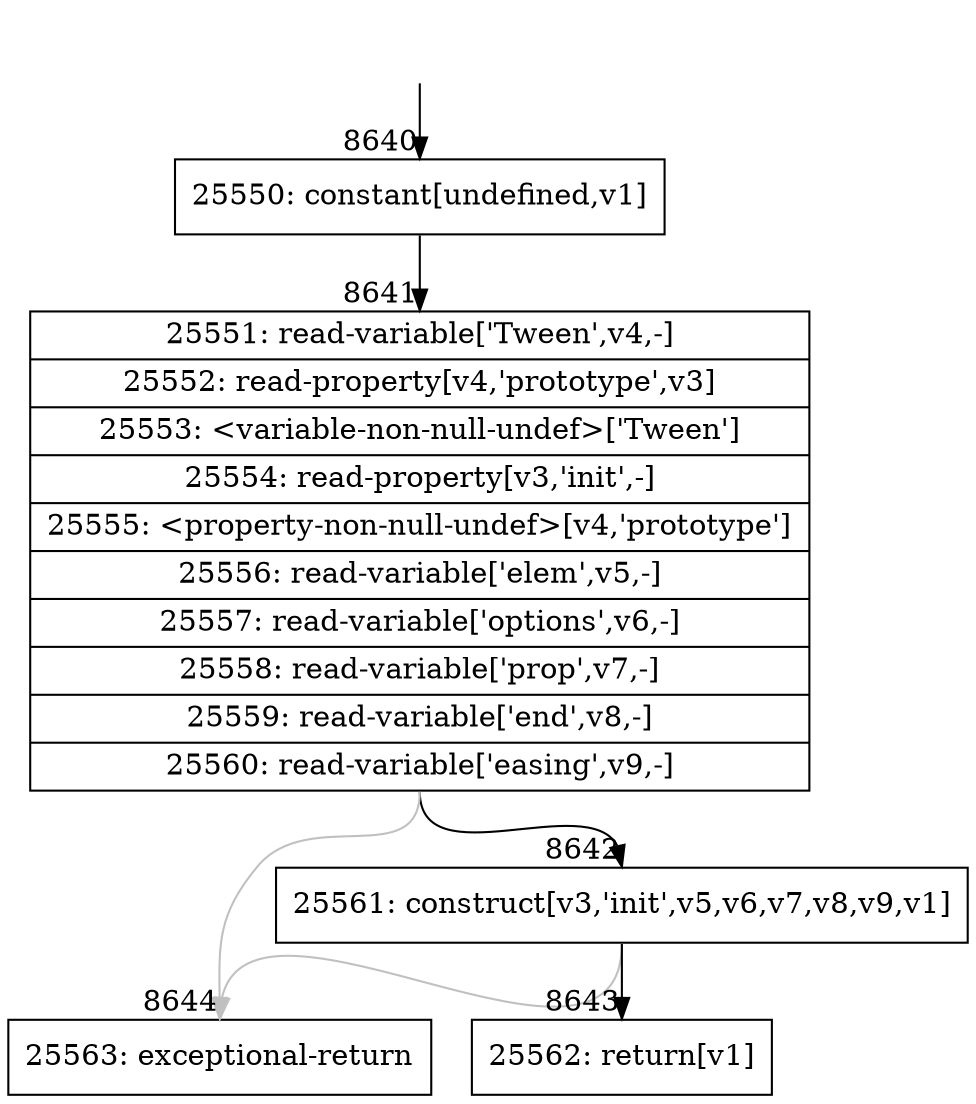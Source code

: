 digraph {
rankdir="TD"
BB_entry534[shape=none,label=""];
BB_entry534 -> BB8640 [tailport=s, headport=n, headlabel="    8640"]
BB8640 [shape=record label="{25550: constant[undefined,v1]}" ] 
BB8640 -> BB8641 [tailport=s, headport=n, headlabel="      8641"]
BB8641 [shape=record label="{25551: read-variable['Tween',v4,-]|25552: read-property[v4,'prototype',v3]|25553: \<variable-non-null-undef\>['Tween']|25554: read-property[v3,'init',-]|25555: \<property-non-null-undef\>[v4,'prototype']|25556: read-variable['elem',v5,-]|25557: read-variable['options',v6,-]|25558: read-variable['prop',v7,-]|25559: read-variable['end',v8,-]|25560: read-variable['easing',v9,-]}" ] 
BB8641 -> BB8642 [tailport=s, headport=n, headlabel="      8642"]
BB8641 -> BB8644 [tailport=s, headport=n, color=gray, headlabel="      8644"]
BB8642 [shape=record label="{25561: construct[v3,'init',v5,v6,v7,v8,v9,v1]}" ] 
BB8642 -> BB8643 [tailport=s, headport=n, headlabel="      8643"]
BB8642 -> BB8644 [tailport=s, headport=n, color=gray]
BB8643 [shape=record label="{25562: return[v1]}" ] 
BB8644 [shape=record label="{25563: exceptional-return}" ] 
}
